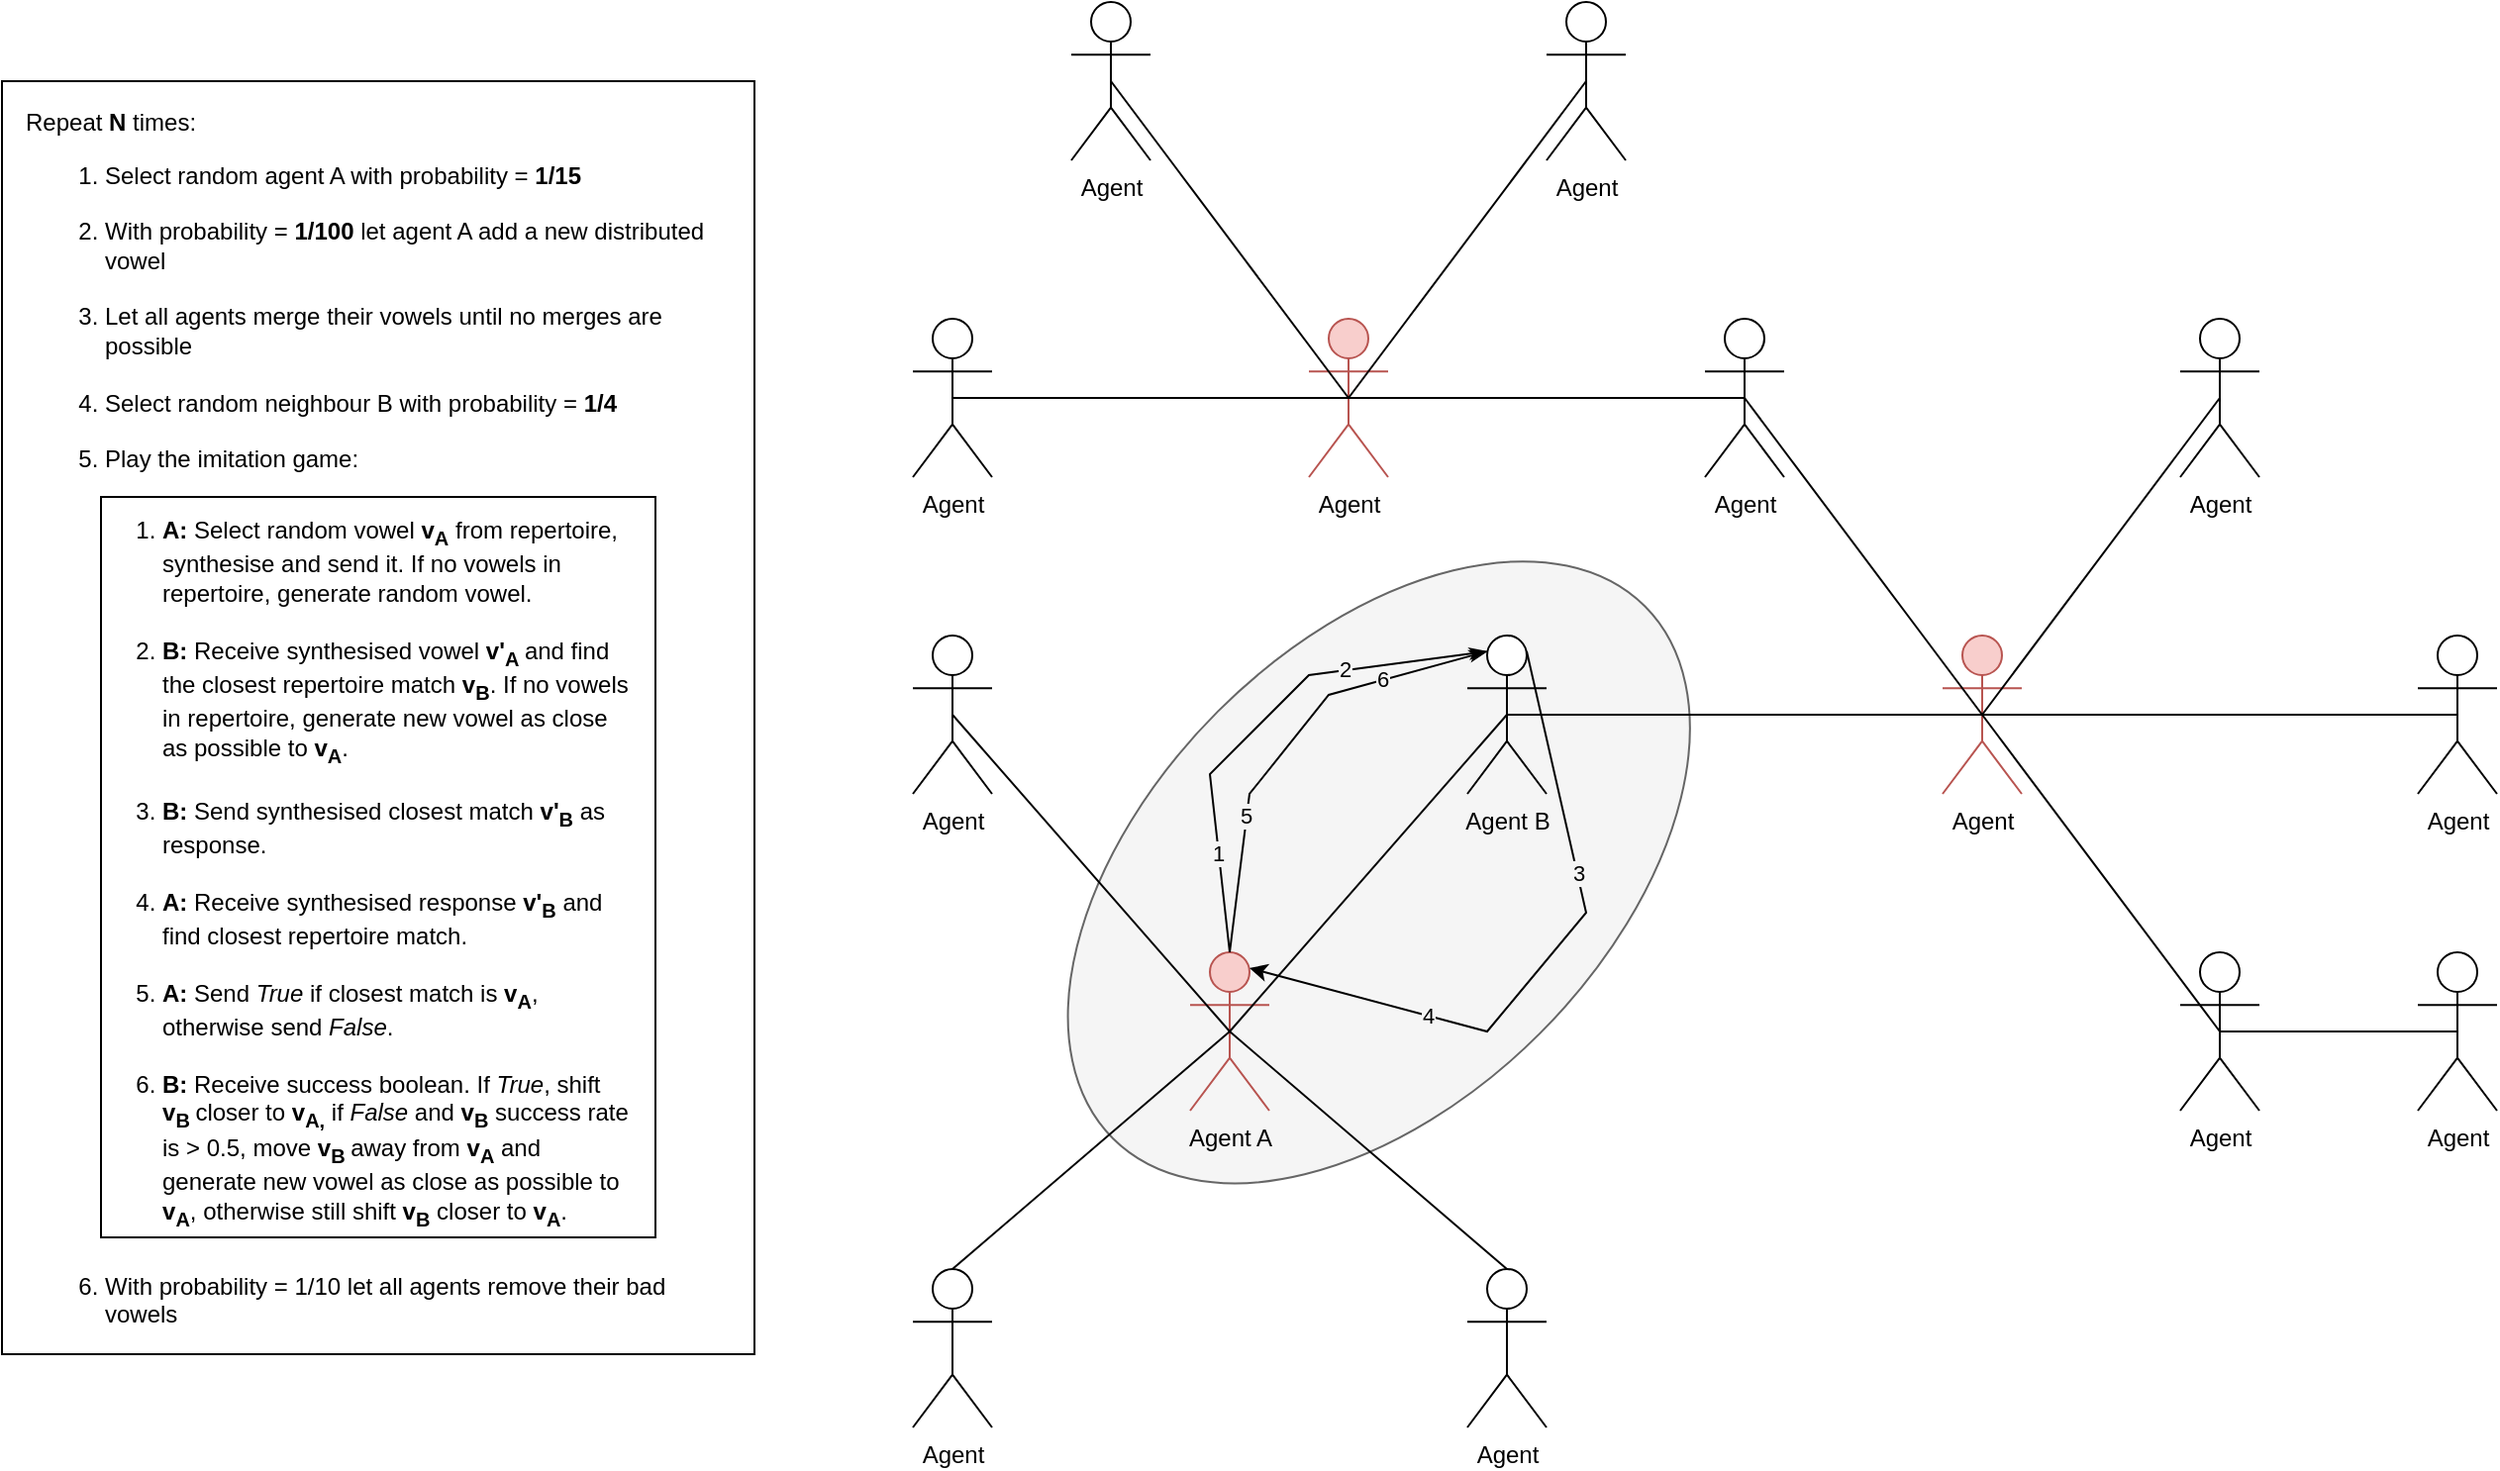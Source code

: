 <mxfile version="16.0.2"><diagram id="eMKv9OwyChGz2ZgSspVL" name="Page-1"><mxGraphModel dx="2222" dy="1134" grid="1" gridSize="10" guides="1" tooltips="1" connect="1" arrows="1" fold="1" page="0" pageScale="1" pageWidth="850" pageHeight="1100" math="1" shadow="0"><root><mxCell id="0"/><mxCell id="1" parent="0"/><mxCell id="5ArinStqN8N1NTVU7qQ8-51" value="" style="rounded=0;whiteSpace=wrap;html=1;" parent="1" vertex="1"><mxGeometry x="-460" y="-200" width="380" height="643" as="geometry"/></mxCell><mxCell id="5ArinStqN8N1NTVU7qQ8-47" value="&lt;div&gt;&lt;br&gt;&lt;/div&gt;" style="rounded=0;whiteSpace=wrap;html=1;align=left;" parent="1" vertex="1"><mxGeometry x="-410" y="10" width="280" height="374" as="geometry"/></mxCell><mxCell id="5ArinStqN8N1NTVU7qQ8-39" value="" style="ellipse;whiteSpace=wrap;html=1;rotation=-45;fillColor=#f5f5f5;fontColor=#333333;strokeColor=#666666;" parent="1" vertex="1"><mxGeometry x="45.36" y="84.64" width="380" height="230" as="geometry"/></mxCell><mxCell id="5ArinStqN8N1NTVU7qQ8-4" value="Agent A" style="shape=umlActor;verticalLabelPosition=bottom;verticalAlign=top;html=1;outlineConnect=0;fillColor=#f8cecc;strokeColor=#b85450;" parent="1" vertex="1"><mxGeometry x="140" y="240" width="40" height="80" as="geometry"/></mxCell><mxCell id="5ArinStqN8N1NTVU7qQ8-5" value="Agent" style="shape=umlActor;verticalLabelPosition=bottom;verticalAlign=top;html=1;outlineConnect=0;" parent="1" vertex="1"><mxGeometry y="80" width="40" height="80" as="geometry"/></mxCell><mxCell id="5ArinStqN8N1NTVU7qQ8-6" value="Agent" style="shape=umlActor;verticalLabelPosition=bottom;verticalAlign=top;html=1;outlineConnect=0;" parent="1" vertex="1"><mxGeometry x="280" y="400" width="40" height="80" as="geometry"/></mxCell><mxCell id="5ArinStqN8N1NTVU7qQ8-7" value="Agent" style="shape=umlActor;verticalLabelPosition=bottom;verticalAlign=top;html=1;outlineConnect=0;" parent="1" vertex="1"><mxGeometry y="400" width="40" height="80" as="geometry"/></mxCell><mxCell id="5ArinStqN8N1NTVU7qQ8-8" value="Agent B" style="shape=umlActor;verticalLabelPosition=bottom;verticalAlign=top;html=1;outlineConnect=0;" parent="1" vertex="1"><mxGeometry x="280" y="80" width="40" height="80" as="geometry"/></mxCell><mxCell id="5ArinStqN8N1NTVU7qQ8-10" value="Agent" style="shape=umlActor;verticalLabelPosition=bottom;verticalAlign=top;html=1;outlineConnect=0;fillColor=#f8cecc;strokeColor=#b85450;" parent="1" vertex="1"><mxGeometry x="520" y="80" width="40" height="80" as="geometry"/></mxCell><mxCell id="5ArinStqN8N1NTVU7qQ8-11" value="Agent" style="shape=umlActor;verticalLabelPosition=bottom;verticalAlign=top;html=1;outlineConnect=0;" parent="1" vertex="1"><mxGeometry x="760" y="80" width="40" height="80" as="geometry"/></mxCell><mxCell id="5ArinStqN8N1NTVU7qQ8-12" value="Agent" style="shape=umlActor;verticalLabelPosition=bottom;verticalAlign=top;html=1;outlineConnect=0;" parent="1" vertex="1"><mxGeometry x="640" y="240" width="40" height="80" as="geometry"/></mxCell><mxCell id="5ArinStqN8N1NTVU7qQ8-13" value="" style="endArrow=none;html=1;rounded=0;exitX=0.5;exitY=0.5;exitDx=0;exitDy=0;exitPerimeter=0;entryX=0.5;entryY=0;entryDx=0;entryDy=0;entryPerimeter=0;" parent="1" source="5ArinStqN8N1NTVU7qQ8-4" target="5ArinStqN8N1NTVU7qQ8-6" edge="1"><mxGeometry width="50" height="50" relative="1" as="geometry"><mxPoint x="310" y="310" as="sourcePoint"/><mxPoint x="360" y="260" as="targetPoint"/></mxGeometry></mxCell><mxCell id="5ArinStqN8N1NTVU7qQ8-14" value="" style="endArrow=none;html=1;rounded=0;entryX=0.5;entryY=0.5;entryDx=0;entryDy=0;entryPerimeter=0;exitX=0.5;exitY=0;exitDx=0;exitDy=0;exitPerimeter=0;" parent="1" source="5ArinStqN8N1NTVU7qQ8-7" target="5ArinStqN8N1NTVU7qQ8-4" edge="1"><mxGeometry width="50" height="50" relative="1" as="geometry"><mxPoint x="310" y="310" as="sourcePoint"/><mxPoint x="360" y="260" as="targetPoint"/></mxGeometry></mxCell><mxCell id="5ArinStqN8N1NTVU7qQ8-15" value="" style="endArrow=none;html=1;rounded=0;exitX=0.5;exitY=0.5;exitDx=0;exitDy=0;exitPerimeter=0;" parent="1" source="5ArinStqN8N1NTVU7qQ8-5" edge="1"><mxGeometry width="50" height="50" relative="1" as="geometry"><mxPoint x="310" y="310" as="sourcePoint"/><mxPoint x="160" y="280" as="targetPoint"/></mxGeometry></mxCell><mxCell id="5ArinStqN8N1NTVU7qQ8-16" value="" style="endArrow=none;html=1;rounded=0;entryX=0.5;entryY=0.5;entryDx=0;entryDy=0;entryPerimeter=0;exitX=0.5;exitY=0.5;exitDx=0;exitDy=0;exitPerimeter=0;" parent="1" source="5ArinStqN8N1NTVU7qQ8-4" target="5ArinStqN8N1NTVU7qQ8-8" edge="1"><mxGeometry width="50" height="50" relative="1" as="geometry"><mxPoint x="310" y="310" as="sourcePoint"/><mxPoint x="360" y="260" as="targetPoint"/></mxGeometry></mxCell><mxCell id="5ArinStqN8N1NTVU7qQ8-17" value="Agent" style="shape=umlActor;verticalLabelPosition=bottom;verticalAlign=top;html=1;outlineConnect=0;" parent="1" vertex="1"><mxGeometry x="760" y="240" width="40" height="80" as="geometry"/></mxCell><mxCell id="5ArinStqN8N1NTVU7qQ8-19" value="Agent" style="shape=umlActor;verticalLabelPosition=bottom;verticalAlign=top;html=1;outlineConnect=0;" parent="1" vertex="1"><mxGeometry x="400" y="-80" width="40" height="80" as="geometry"/></mxCell><mxCell id="5ArinStqN8N1NTVU7qQ8-20" value="" style="endArrow=none;html=1;rounded=0;entryX=0.5;entryY=0.5;entryDx=0;entryDy=0;entryPerimeter=0;exitX=0.5;exitY=0.5;exitDx=0;exitDy=0;exitPerimeter=0;" parent="1" source="5ArinStqN8N1NTVU7qQ8-10" target="5ArinStqN8N1NTVU7qQ8-8" edge="1"><mxGeometry width="50" height="50" relative="1" as="geometry"><mxPoint x="260" y="250" as="sourcePoint"/><mxPoint x="310" y="200" as="targetPoint"/></mxGeometry></mxCell><mxCell id="5ArinStqN8N1NTVU7qQ8-21" value="" style="endArrow=none;html=1;rounded=0;entryX=0.5;entryY=0.5;entryDx=0;entryDy=0;entryPerimeter=0;exitX=0.5;exitY=0.5;exitDx=0;exitDy=0;exitPerimeter=0;" parent="1" source="5ArinStqN8N1NTVU7qQ8-19" target="5ArinStqN8N1NTVU7qQ8-10" edge="1"><mxGeometry width="50" height="50" relative="1" as="geometry"><mxPoint x="260" y="250" as="sourcePoint"/><mxPoint x="310" y="200" as="targetPoint"/></mxGeometry></mxCell><mxCell id="5ArinStqN8N1NTVU7qQ8-23" value="" style="endArrow=none;html=1;rounded=0;entryX=0.5;entryY=0.5;entryDx=0;entryDy=0;entryPerimeter=0;exitX=0.5;exitY=0.5;exitDx=0;exitDy=0;exitPerimeter=0;" parent="1" source="5ArinStqN8N1NTVU7qQ8-12" target="5ArinStqN8N1NTVU7qQ8-10" edge="1"><mxGeometry width="50" height="50" relative="1" as="geometry"><mxPoint x="260" y="250" as="sourcePoint"/><mxPoint x="310" y="200" as="targetPoint"/></mxGeometry></mxCell><mxCell id="5ArinStqN8N1NTVU7qQ8-24" value="" style="endArrow=none;html=1;rounded=0;exitX=0.5;exitY=0.5;exitDx=0;exitDy=0;exitPerimeter=0;" parent="1" source="5ArinStqN8N1NTVU7qQ8-11" edge="1"><mxGeometry width="50" height="50" relative="1" as="geometry"><mxPoint x="260" y="250" as="sourcePoint"/><mxPoint x="540" y="120" as="targetPoint"/></mxGeometry></mxCell><mxCell id="5ArinStqN8N1NTVU7qQ8-25" value="" style="endArrow=none;html=1;rounded=0;entryX=0.5;entryY=0.5;entryDx=0;entryDy=0;entryPerimeter=0;exitX=0.5;exitY=0.5;exitDx=0;exitDy=0;exitPerimeter=0;" parent="1" source="5ArinStqN8N1NTVU7qQ8-17" target="5ArinStqN8N1NTVU7qQ8-12" edge="1"><mxGeometry width="50" height="50" relative="1" as="geometry"><mxPoint x="260" y="250" as="sourcePoint"/><mxPoint x="310" y="200" as="targetPoint"/></mxGeometry></mxCell><mxCell id="5ArinStqN8N1NTVU7qQ8-26" value="Agent" style="shape=umlActor;verticalLabelPosition=bottom;verticalAlign=top;html=1;outlineConnect=0;fillColor=#f8cecc;strokeColor=#b85450;" parent="1" vertex="1"><mxGeometry x="200" y="-80" width="40" height="80" as="geometry"/></mxCell><mxCell id="5ArinStqN8N1NTVU7qQ8-27" value="" style="endArrow=none;html=1;rounded=0;entryX=0.5;entryY=0.5;entryDx=0;entryDy=0;entryPerimeter=0;exitX=0.5;exitY=0.5;exitDx=0;exitDy=0;exitPerimeter=0;" parent="1" source="5ArinStqN8N1NTVU7qQ8-26" target="5ArinStqN8N1NTVU7qQ8-19" edge="1"><mxGeometry width="50" height="50" relative="1" as="geometry"><mxPoint x="260" y="90" as="sourcePoint"/><mxPoint x="310" y="40" as="targetPoint"/></mxGeometry></mxCell><mxCell id="5ArinStqN8N1NTVU7qQ8-28" value="Agent" style="shape=umlActor;verticalLabelPosition=bottom;verticalAlign=top;html=1;outlineConnect=0;" parent="1" vertex="1"><mxGeometry x="80" y="-240" width="40" height="80" as="geometry"/></mxCell><mxCell id="5ArinStqN8N1NTVU7qQ8-29" value="Agent" style="shape=umlActor;verticalLabelPosition=bottom;verticalAlign=top;html=1;outlineConnect=0;" parent="1" vertex="1"><mxGeometry x="320" y="-240" width="40" height="80" as="geometry"/></mxCell><mxCell id="5ArinStqN8N1NTVU7qQ8-30" value="" style="endArrow=none;html=1;rounded=0;entryX=0.5;entryY=0.5;entryDx=0;entryDy=0;entryPerimeter=0;exitX=0.5;exitY=0.5;exitDx=0;exitDy=0;exitPerimeter=0;" parent="1" source="5ArinStqN8N1NTVU7qQ8-29" target="5ArinStqN8N1NTVU7qQ8-26" edge="1"><mxGeometry width="50" height="50" relative="1" as="geometry"><mxPoint x="260" y="-30" as="sourcePoint"/><mxPoint x="310" y="-80" as="targetPoint"/></mxGeometry></mxCell><mxCell id="5ArinStqN8N1NTVU7qQ8-31" value="" style="endArrow=none;html=1;rounded=0;exitX=0.5;exitY=0.5;exitDx=0;exitDy=0;exitPerimeter=0;entryX=0.5;entryY=0.5;entryDx=0;entryDy=0;entryPerimeter=0;" parent="1" source="5ArinStqN8N1NTVU7qQ8-26" target="5ArinStqN8N1NTVU7qQ8-28" edge="1"><mxGeometry width="50" height="50" relative="1" as="geometry"><mxPoint x="260" y="90" as="sourcePoint"/><mxPoint x="310" y="40" as="targetPoint"/></mxGeometry></mxCell><mxCell id="5ArinStqN8N1NTVU7qQ8-32" value="Agent" style="shape=umlActor;verticalLabelPosition=bottom;verticalAlign=top;html=1;outlineConnect=0;" parent="1" vertex="1"><mxGeometry x="640" y="-80" width="40" height="80" as="geometry"/></mxCell><mxCell id="5ArinStqN8N1NTVU7qQ8-33" value="" style="endArrow=none;html=1;rounded=0;exitX=0.5;exitY=0.5;exitDx=0;exitDy=0;exitPerimeter=0;" parent="1" source="5ArinStqN8N1NTVU7qQ8-32" edge="1"><mxGeometry width="50" height="50" relative="1" as="geometry"><mxPoint x="260" y="90" as="sourcePoint"/><mxPoint x="540" y="120" as="targetPoint"/></mxGeometry></mxCell><mxCell id="5ArinStqN8N1NTVU7qQ8-34" value="Agent" style="shape=umlActor;verticalLabelPosition=bottom;verticalAlign=top;html=1;outlineConnect=0;" parent="1" vertex="1"><mxGeometry y="-80" width="40" height="80" as="geometry"/></mxCell><mxCell id="5ArinStqN8N1NTVU7qQ8-35" value="" style="endArrow=none;html=1;rounded=0;exitX=0.5;exitY=0.5;exitDx=0;exitDy=0;exitPerimeter=0;entryX=0.5;entryY=0.5;entryDx=0;entryDy=0;entryPerimeter=0;" parent="1" source="5ArinStqN8N1NTVU7qQ8-34" target="5ArinStqN8N1NTVU7qQ8-26" edge="1"><mxGeometry width="50" height="50" relative="1" as="geometry"><mxPoint x="260" y="200" as="sourcePoint"/><mxPoint x="310" y="150" as="targetPoint"/></mxGeometry></mxCell><mxCell id="5ArinStqN8N1NTVU7qQ8-43" value="" style="endArrow=classicThin;html=1;rounded=0;exitX=0.5;exitY=0;exitDx=0;exitDy=0;exitPerimeter=0;entryX=0.25;entryY=0.1;entryDx=0;entryDy=0;entryPerimeter=0;endFill=1;labelBackgroundColor=#F5F5F5;labelPosition=center;verticalLabelPosition=top;align=center;verticalAlign=bottom;" parent="1" source="5ArinStqN8N1NTVU7qQ8-4" target="5ArinStqN8N1NTVU7qQ8-8" edge="1"><mxGeometry x="0.437" y="-3" width="50" height="50" relative="1" as="geometry"><mxPoint x="280" y="90" as="sourcePoint"/><mxPoint x="300" y="80" as="targetPoint"/><Array as="points"><mxPoint x="150" y="150"/><mxPoint x="200" y="100"/></Array><mxPoint as="offset"/></mxGeometry></mxCell><mxCell id="5ArinStqN8N1NTVU7qQ8-53" value="1" style="edgeLabel;html=1;align=center;verticalAlign=middle;resizable=0;points=[];labelBackgroundColor=#F5F5F5;" parent="5ArinStqN8N1NTVU7qQ8-43" vertex="1" connectable="0"><mxGeometry x="-0.812" relative="1" as="geometry"><mxPoint x="-4" y="-27" as="offset"/></mxGeometry></mxCell><mxCell id="5ArinStqN8N1NTVU7qQ8-54" value="2" style="edgeLabel;html=1;align=center;verticalAlign=middle;resizable=0;points=[];labelBackgroundColor=#F5F5F5;" parent="5ArinStqN8N1NTVU7qQ8-43" vertex="1" connectable="0"><mxGeometry x="0.466" y="2" relative="1" as="geometry"><mxPoint x="-6" y="2" as="offset"/></mxGeometry></mxCell><mxCell id="5ArinStqN8N1NTVU7qQ8-45" value="" style="endArrow=classic;html=1;rounded=0;exitX=0.75;exitY=0.1;exitDx=0;exitDy=0;exitPerimeter=0;entryX=0.75;entryY=0.1;entryDx=0;entryDy=0;entryPerimeter=0;" parent="1" source="5ArinStqN8N1NTVU7qQ8-8" target="5ArinStqN8N1NTVU7qQ8-4" edge="1"><mxGeometry width="50" height="50" relative="1" as="geometry"><mxPoint x="280" y="90" as="sourcePoint"/><mxPoint x="330" y="40" as="targetPoint"/><Array as="points"><mxPoint x="340" y="220"/><mxPoint x="290" y="280"/></Array></mxGeometry></mxCell><mxCell id="5ArinStqN8N1NTVU7qQ8-55" value="3" style="edgeLabel;html=1;align=center;verticalAlign=middle;resizable=0;points=[];labelBackgroundColor=#F5F5F5;" parent="5ArinStqN8N1NTVU7qQ8-45" vertex="1" connectable="0"><mxGeometry x="-0.323" relative="1" as="geometry"><mxPoint as="offset"/></mxGeometry></mxCell><mxCell id="5ArinStqN8N1NTVU7qQ8-56" value="4" style="edgeLabel;html=1;align=center;verticalAlign=middle;resizable=0;points=[];labelBackgroundColor=#F5F5F5;" parent="5ArinStqN8N1NTVU7qQ8-45" vertex="1" connectable="0"><mxGeometry x="0.733" relative="1" as="geometry"><mxPoint x="46" y="12" as="offset"/></mxGeometry></mxCell><mxCell id="5ArinStqN8N1NTVU7qQ8-46" value="" style="endArrow=classicThin;html=1;rounded=0;entryX=0.25;entryY=0.1;entryDx=0;entryDy=0;entryPerimeter=0;endFill=1;" parent="1" target="5ArinStqN8N1NTVU7qQ8-8" edge="1"><mxGeometry width="50" height="50" relative="1" as="geometry"><mxPoint x="160" y="240" as="sourcePoint"/><mxPoint x="330" y="40" as="targetPoint"/><Array as="points"><mxPoint x="170" y="160"/><mxPoint x="210" y="110"/></Array></mxGeometry></mxCell><mxCell id="5ArinStqN8N1NTVU7qQ8-57" value="5" style="edgeLabel;html=1;align=center;verticalAlign=middle;resizable=0;points=[];labelBackgroundColor=#F5F5F5;" parent="5ArinStqN8N1NTVU7qQ8-46" vertex="1" connectable="0"><mxGeometry x="-0.386" y="1" relative="1" as="geometry"><mxPoint as="offset"/></mxGeometry></mxCell><mxCell id="5ArinStqN8N1NTVU7qQ8-58" value="6" style="edgeLabel;html=1;align=center;verticalAlign=middle;resizable=0;points=[];labelBackgroundColor=#F5F5F5;" parent="5ArinStqN8N1NTVU7qQ8-46" vertex="1" connectable="0"><mxGeometry x="0.522" y="1" relative="1" as="geometry"><mxPoint as="offset"/></mxGeometry></mxCell><mxCell id="5ArinStqN8N1NTVU7qQ8-48" value="&lt;ol style=&quot;text-align: left&quot;&gt;&lt;li&gt;&lt;div&gt;&lt;b&gt;A:&lt;/b&gt;&amp;nbsp;Select random vowel &lt;b&gt;v&lt;sub&gt;A&lt;/sub&gt;&lt;/b&gt; from repertoire, synthesise and send it. If no vowels in repertoire, generate random vowel.&lt;/div&gt;&lt;div&gt;&lt;br&gt;&lt;/div&gt;&lt;/li&gt;&lt;li&gt;&lt;div&gt;&lt;b&gt;B:&lt;/b&gt;&amp;nbsp;Receive synthesised vowel &lt;b&gt;v'&lt;sub&gt;A&amp;nbsp;&lt;/sub&gt;&lt;/b&gt;and find the closest repertoire match &lt;b&gt;v&lt;sub&gt;B&lt;/sub&gt;&lt;/b&gt;. If no vowels in repertoire, generate new vowel as close as possible to &lt;b&gt;v&lt;sub&gt;A&lt;/sub&gt;&lt;/b&gt;.&lt;/div&gt;&lt;div&gt;&lt;br&gt;&lt;/div&gt;&lt;/li&gt;&lt;li&gt;&lt;div&gt;&lt;b&gt;B:&lt;/b&gt;&amp;nbsp;Send synthesised closest match &lt;b&gt;v'&lt;sub&gt;B&lt;/sub&gt;&lt;/b&gt;&amp;nbsp;as response.&lt;/div&gt;&lt;div&gt;&lt;br&gt;&lt;/div&gt;&lt;/li&gt;&lt;li&gt;&lt;div&gt;&lt;b&gt;A:&lt;/b&gt;&amp;nbsp;Receive synthesised response &lt;b&gt;v'&lt;sub&gt;B&lt;/sub&gt;&lt;/b&gt;&amp;nbsp;and find closest repertoire match.&lt;/div&gt;&lt;div&gt;&lt;br&gt;&lt;/div&gt;&lt;/li&gt;&lt;li&gt;&lt;div&gt;&lt;b&gt;A:&lt;/b&gt;&amp;nbsp;Send &lt;i&gt;True&lt;/i&gt; if closest match is &lt;b&gt;v&lt;sub&gt;A&lt;/sub&gt;&lt;/b&gt;, otherwise send &lt;i&gt;False&lt;/i&gt;.&lt;/div&gt;&lt;div&gt;&lt;br&gt;&lt;/div&gt;&lt;/li&gt;&lt;li&gt;&lt;b&gt;B:&lt;/b&gt;&amp;nbsp;Receive success boolean. If &lt;i&gt;True&lt;/i&gt;, shift &lt;b&gt;v&lt;sub&gt;B&amp;nbsp;&lt;/sub&gt;&lt;/b&gt;closer to &lt;b&gt;v&lt;sub&gt;A,&lt;/sub&gt;&lt;/b&gt; if &lt;i&gt;False&lt;/i&gt; and &lt;b&gt;v&lt;sub&gt;B&lt;/sub&gt;&lt;/b&gt; success rate is &amp;gt; 0.5, move &lt;b&gt;v&lt;sub&gt;B&amp;nbsp;&lt;/sub&gt;&lt;/b&gt;away from &lt;b&gt;v&lt;sub&gt;A&lt;/sub&gt;&lt;/b&gt; and generate new vowel as close as possible to &lt;b&gt;v&lt;sub&gt;A&lt;/sub&gt;&lt;/b&gt;, otherwise still shift &lt;b&gt;v&lt;sub&gt;B&lt;/sub&gt;&lt;/b&gt; closer to &lt;b&gt;v&lt;sub&gt;A&lt;/sub&gt;&lt;/b&gt;.&amp;nbsp;&lt;/li&gt;&lt;/ol&gt;" style="text;html=1;strokeColor=none;fillColor=none;align=center;verticalAlign=middle;whiteSpace=wrap;rounded=0;" parent="1" vertex="1"><mxGeometry x="-420" y="49.64" width="280" height="300" as="geometry"/></mxCell><mxCell id="5ArinStqN8N1NTVU7qQ8-52" value="&lt;div&gt;Repeat &lt;b&gt;N&lt;/b&gt; times:&lt;/div&gt;&lt;div&gt;&lt;ol&gt;&lt;li&gt;&lt;div&gt;Select random agent A with probability = &lt;b&gt;1/15&lt;/b&gt;&lt;/div&gt;&lt;div&gt;&lt;br&gt;&lt;/div&gt;&lt;/li&gt;&lt;li&gt;With probability =&amp;nbsp;&lt;b&gt;1/100&lt;/b&gt;&amp;nbsp;let agent A add a new distributed vowel&lt;br&gt;&lt;br&gt;&lt;/li&gt;&lt;li&gt;Let all agents merge their vowels until no merges are possible&lt;br&gt;&lt;br&gt;&lt;/li&gt;&lt;li&gt;Select random neighbour B with probability = &lt;b&gt;1/4&lt;/b&gt;&lt;br&gt;&lt;br&gt;&lt;/li&gt;&lt;li&gt;Play the imitation game:&lt;br&gt;&lt;br&gt;&lt;br&gt;&lt;br&gt;&lt;br&gt;&lt;br&gt;&lt;br&gt;&lt;br&gt;&lt;br&gt;&lt;br&gt;&lt;br&gt;&lt;br&gt;&lt;br&gt;&lt;br&gt;&lt;br&gt;&lt;br&gt;&lt;br&gt;&lt;br&gt;&lt;br&gt;&lt;br&gt;&lt;br&gt;&lt;br&gt;&lt;br&gt;&lt;br&gt;&lt;br&gt;&lt;br&gt;&lt;br&gt;&lt;br&gt;&lt;br&gt;&lt;/li&gt;&lt;li&gt;With probability = 1/10 let all agents remove their bad vowels&lt;br&gt;&lt;br&gt;&lt;/li&gt;&lt;/ol&gt;&lt;/div&gt;" style="text;html=1;strokeColor=none;fillColor=none;align=left;verticalAlign=middle;whiteSpace=wrap;rounded=0;" parent="1" vertex="1"><mxGeometry x="-450" y="40" width="360" height="190" as="geometry"/></mxCell></root></mxGraphModel></diagram></mxfile>